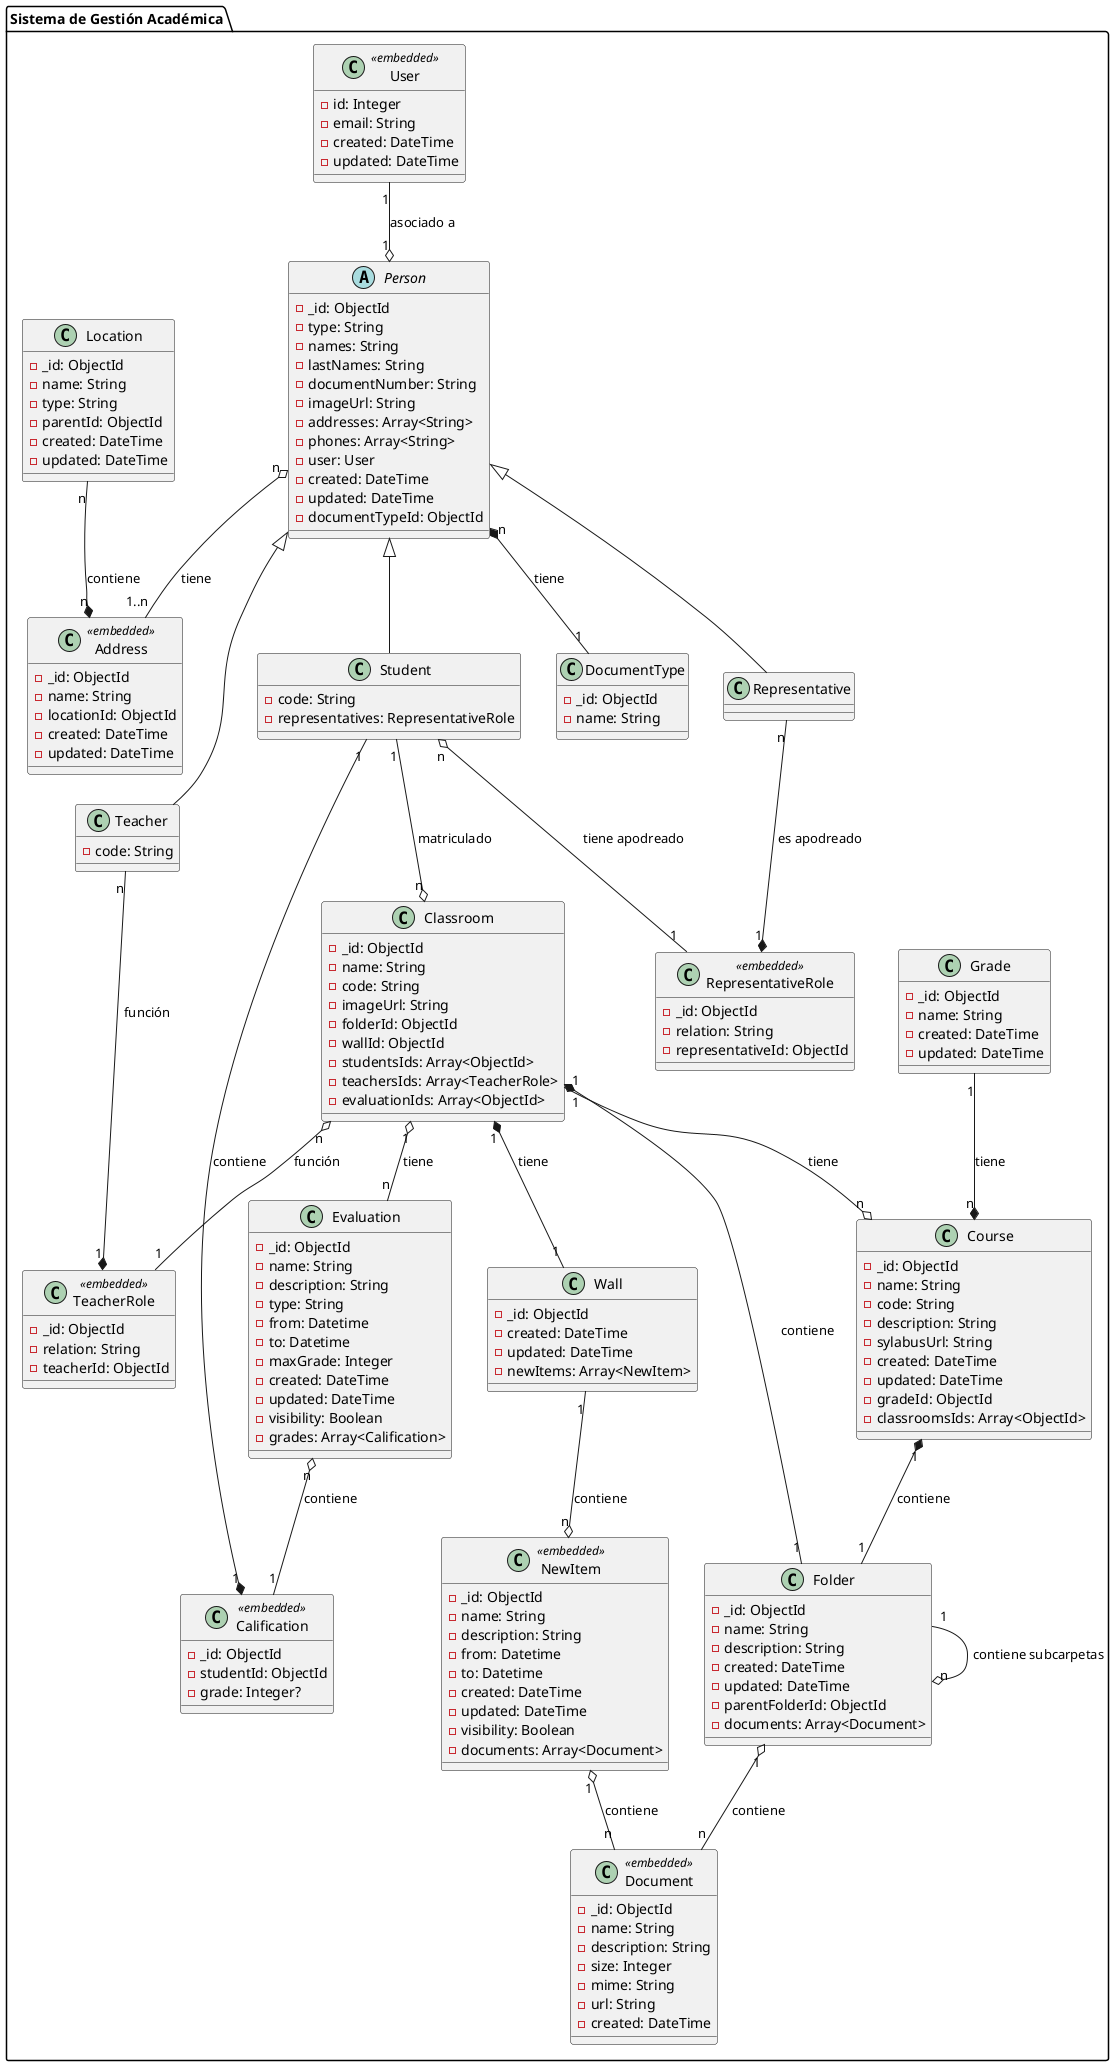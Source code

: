 @startuml

package "Sistema de Gestión Académica" {
  abstract class Person {
    - _id: ObjectId
    - type: String
    - names: String
    - lastNames: String
    - documentNumber: String
    - imageUrl: String
    - addresses: Array<String>
    - phones: Array<String>
    - user: User
    - created: DateTime
    - updated: DateTime
    - documentTypeId: ObjectId
  }

  class Student {
    - code: String
    - representatives: RepresentativeRole
  }

  class RepresentativeRole <<embedded>> {
    - _id: ObjectId
    - relation: String
    - representativeId: ObjectId
  }

  class Representative {
  
  }

  class Teacher {
    - code: String
  }

  class DocumentType {
    - _id: ObjectId
    - name: String
  }

  class User <<embedded>> {
    - id: Integer
    - email: String
    - created: DateTime
    - updated: DateTime
  }

  class Address <<embedded>> {
    - _id: ObjectId
    - name: String
    - locationId: ObjectId
    - created: DateTime
    - updated: DateTime
  }

  class Location {
    - _id: ObjectId
    - name: String
    - type: String
    - parentId: ObjectId
    - created: DateTime
    - updated: DateTime
  }

  class Grade{
    - _id: ObjectId
    - name: String
    - created: DateTime
    - updated: DateTime
  }

  class Course{
    - _id: ObjectId
    - name: String
    - code: String
    - description: String
    - sylabusUrl: String
    - created: DateTime
    - updated: DateTime
    - gradeId: ObjectId
    - classroomsIds: Array<ObjectId>
  }

  class Classroom {
    - _id: ObjectId
    - name: String
    - code: String
    - imageUrl: String
    - folderId: ObjectId
    - wallId: ObjectId
    - studentsIds: Array<ObjectId>
    - teachersIds: Array<TeacherRole>
    - evaluationIds: Array<ObjectId>
  }

  class TeacherRole <<embedded>> {
    - _id: ObjectId
    - relation: String
    - teacherId: ObjectId
  }

  Person <|-- Student
  Person <|-- Representative
  Person <|-- Teacher

  Person "n" *-- "1" DocumentType : tiene
  User "1" --o "1" Person : asociado a
  Location "n" --* "n" Address : contiene
  Person "n" o-- "1..n" Address : tiene
  Student "n" o-- "1" RepresentativeRole: tiene apodreado
  Representative "n" --* "1" RepresentativeRole: es apodreado

  Grade "1" --* "n" Course: tiene
  Classroom "1" --o "n" Course: tiene
  Student "1" --o "n" Classroom: matriculado
  Teacher "n" --* "1" TeacherRole: función
  Classroom "n" o-- "1" TeacherRole: función

  class Folder {
    - _id: ObjectId
    - name: String
    - description: String
    - created: DateTime
    - updated: DateTime
    - parentFolderId: ObjectId 
    - documents: Array<Document> 
  }

  class Document <<embedded>> {
    - _id: ObjectId
    - name: String
    - description: String
    - size: Integer
    - mime: String
    - url: String
    - created: DateTime
  }


  Course "1" *-- "1" Folder : contiene
  Classroom "1" *-- "1" Folder : contiene
  Folder "1" o-- "n" Document : contiene
  Folder "1" --o "n" Folder : contiene subcarpetas

  class Wall {
    - _id: ObjectId
    - created: DateTime
    - updated: DateTime
    - newItems: Array<NewItem> 
  }

  class NewItem <<embedded>> {
    - _id: ObjectId
    - name: String
    - description: String
    - from: Datetime
    - to: Datetime
    - created: DateTime
    - updated: DateTime
    - visibility: Boolean
    - documents: Array<Document>
  }

  Classroom "1" *-- "1" Wall : tiene
  Wall "1" --o "n" NewItem : contiene
  NewItem "1" o-- "n" Document : contiene

  class Evaluation {
    - _id: ObjectId
    - name: String
    - description: String
    - type: String
    - from: Datetime
    - to: Datetime
    - maxGrade: Integer
    - created: DateTime
    - updated: DateTime
    - visibility: Boolean
    - grades: Array<Calification>
  }

  class Calification <<embedded>>{
    - _id: ObjectId
    - studentId: ObjectId
    - grade: Integer?
  }

  Classroom "1" o-- "n" Evaluation : tiene
  Evaluation "n" o-- "1" Calification : contiene
  Student "1" --* "1" Calification : contiene
}

@enduml
